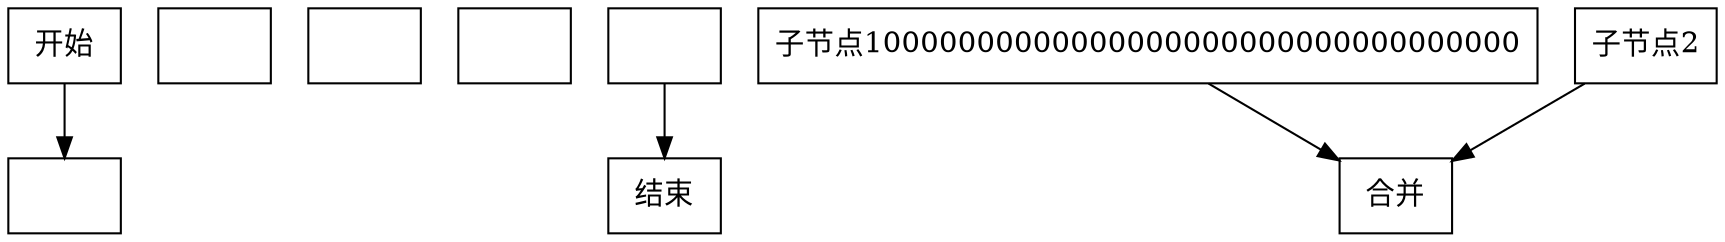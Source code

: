 digraph G {
Start [label=开始, shape=box];
Process [label=处理, shape=oval];
Start -> Process;
Process [label="", shape=box];
Decision [label="", shape=box];
Decision [label="", shape=box];
Action1 [label="", shape=box];
Action2 [label="", shape=box];
Next [label="", shape=box];
Final [label=结束, shape=box];
Next -> Final;
Sub1 [label=子节点10000000000000000000000000000000000, shape=box];
Sub2 [label=子节点2, shape=box];
Merge [label=合并, shape=box];
Sub1 -> Merge;
Sub2 -> Merge;
}